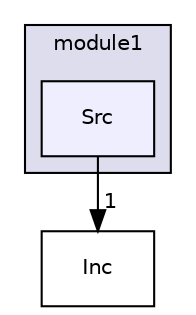 digraph "module1/Src" {
  compound=true
  node [ fontsize="10", fontname="Helvetica"];
  edge [ labelfontsize="10", labelfontname="Helvetica"];
  subgraph clusterdir_b6b99f54011c29a7d97fd895a01871c5 {
    graph [ bgcolor="#ddddee", pencolor="black", label="module1" fontname="Helvetica", fontsize="10", URL="dir_b6b99f54011c29a7d97fd895a01871c5.html"]
  dir_1c4e27d68973f26682b99ceaee20f76f [shape=box, label="Src", style="filled", fillcolor="#eeeeff", pencolor="black", URL="dir_1c4e27d68973f26682b99ceaee20f76f.html"];
  }
  dir_cfd59a53644d9cda6499a1cccfc04678 [shape=box label="Inc" URL="dir_cfd59a53644d9cda6499a1cccfc04678.html"];
  dir_1c4e27d68973f26682b99ceaee20f76f->dir_cfd59a53644d9cda6499a1cccfc04678 [headlabel="1", labeldistance=1.5 headhref="dir_000003_000002.html"];
}
